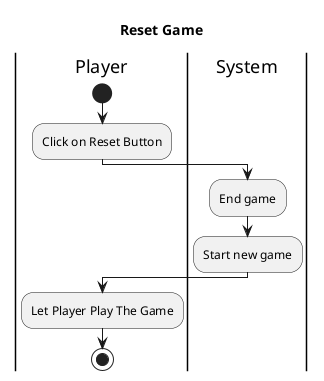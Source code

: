 @startuml "Play a game activity diagram"
title "Reset Game"

|Player|
start
:Click on Reset Button;

|System|
:End game;
:Start new game;
|Player|
:Let Player Play The Game;

stop
@enduml